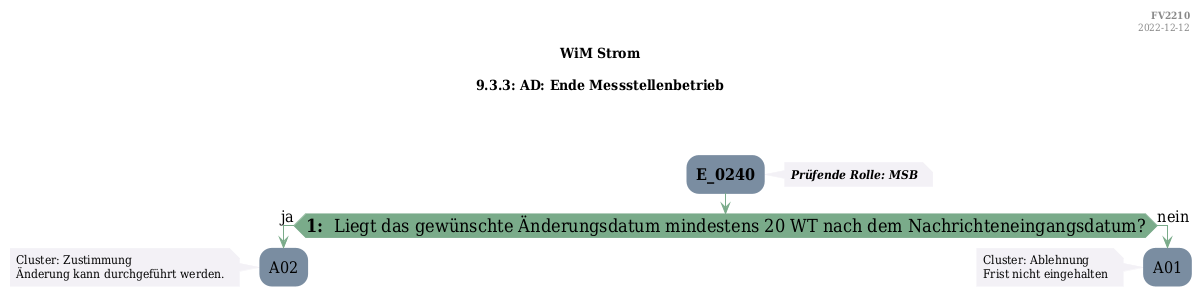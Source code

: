 @startuml
skinparam Shadowing false
skinparam NoteBorderColor #f3f1f6
skinparam NoteBackgroundColor #f3f1f6
skinparam NoteFontSize 12
skinparam ActivityBorderColor none
skinparam ActivityBackgroundColor #7a8da1
skinparam ActivityFontSize 16
skinparam ArrowColor #7aab8a
skinparam ArrowFontSize 16
skinparam ActivityDiamondBackgroundColor #7aab8a
skinparam ActivityDiamondBorderColor #7aab8a
skinparam ActivityDiamondFontSize 18
skinparam defaultFontName DejaVu Serif Condensed
skinparam ActivityEndColor #669580

header
<b>FV2210
2022-12-12
endheader

title
WiM Strom

9.3.3: AD: Ende Messstellenbetrieb



end title
:<b>E_0240</b>;
note right
<b><i>Prüfende Rolle: MSB
end note

if (<b>1: </b> Liegt das gewünschte Änderungsdatum mindestens 20 WT nach dem Nachrichteneingangsdatum?) then (ja)
    :A02;
    note left
        Cluster: Zustimmung
        Änderung kann durchgeführt werden.
    endnote
    kill;
else (nein)
    :A01;
    note left
        Cluster: Ablehnung
        Frist nicht eingehalten
    endnote
    kill;
endif

@enduml
